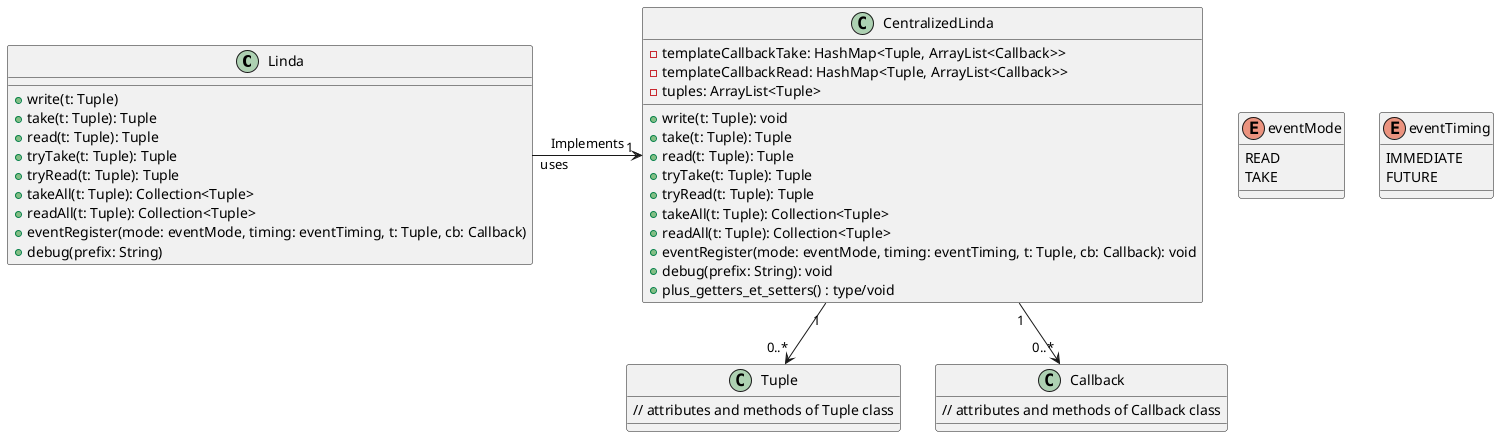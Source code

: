 @startuml

class Linda {
    + write(t: Tuple)
    + take(t: Tuple): Tuple
    + read(t: Tuple): Tuple
    + tryTake(t: Tuple): Tuple
    + tryRead(t: Tuple): Tuple
    + takeAll(t: Tuple): Collection<Tuple>
    + readAll(t: Tuple): Collection<Tuple>
    + eventRegister(mode: eventMode, timing: eventTiming, t: Tuple, cb: Callback)
    + debug(prefix: String)
}

class CentralizedLinda {
    - templateCallbackTake: HashMap<Tuple, ArrayList<Callback>>
    - templateCallbackRead: HashMap<Tuple, ArrayList<Callback>>
    - tuples: ArrayList<Tuple>
    + write(t: Tuple): void
    + take(t: Tuple): Tuple
    + read(t: Tuple): Tuple
    + tryTake(t: Tuple): Tuple
    + tryRead(t: Tuple): Tuple
    + takeAll(t: Tuple): Collection<Tuple>
    + readAll(t: Tuple): Collection<Tuple>
    + eventRegister(mode: eventMode, timing: eventTiming, t: Tuple, cb: Callback): void
    + debug(prefix: String): void
    + plus_getters_et_setters() : type/void
}

class Tuple {
   // attributes and methods of Tuple class
}

class Callback {
    // attributes and methods of Callback class
}

enum eventMode {
    READ
    TAKE
}

enum eventTiming {
    IMMEDIATE
    FUTURE
}

Linda "uses" -> "1" CentralizedLinda : Implements

CentralizedLinda "1" --> "0..*" Tuple
CentralizedLinda "1" --> "0..*" Callback

@enduml
